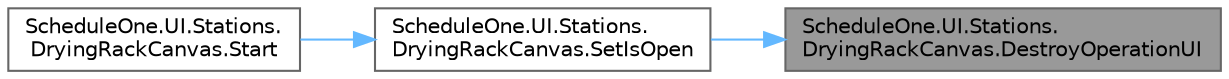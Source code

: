digraph "ScheduleOne.UI.Stations.DryingRackCanvas.DestroyOperationUI"
{
 // LATEX_PDF_SIZE
  bgcolor="transparent";
  edge [fontname=Helvetica,fontsize=10,labelfontname=Helvetica,labelfontsize=10];
  node [fontname=Helvetica,fontsize=10,shape=box,height=0.2,width=0.4];
  rankdir="RL";
  Node1 [id="Node000001",label="ScheduleOne.UI.Stations.\lDryingRackCanvas.DestroyOperationUI",height=0.2,width=0.4,color="gray40", fillcolor="grey60", style="filled", fontcolor="black",tooltip=" "];
  Node1 -> Node2 [id="edge1_Node000001_Node000002",dir="back",color="steelblue1",style="solid",tooltip=" "];
  Node2 [id="Node000002",label="ScheduleOne.UI.Stations.\lDryingRackCanvas.SetIsOpen",height=0.2,width=0.4,color="grey40", fillcolor="white", style="filled",URL="$class_schedule_one_1_1_u_i_1_1_stations_1_1_drying_rack_canvas.html#a52be48de8faf11be17acc9df03a27122",tooltip=" "];
  Node2 -> Node3 [id="edge2_Node000002_Node000003",dir="back",color="steelblue1",style="solid",tooltip=" "];
  Node3 [id="Node000003",label="ScheduleOne.UI.Stations.\lDryingRackCanvas.Start",height=0.2,width=0.4,color="grey40", fillcolor="white", style="filled",URL="$class_schedule_one_1_1_u_i_1_1_stations_1_1_drying_rack_canvas.html#afca6978b73cae6ed9194c7508884eaf0",tooltip=" "];
}
